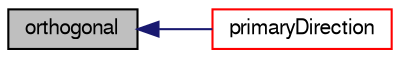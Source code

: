 digraph "orthogonal"
{
  bgcolor="transparent";
  edge [fontname="FreeSans",fontsize="10",labelfontname="FreeSans",labelfontsize="10"];
  node [fontname="FreeSans",fontsize="10",shape=record];
  rankdir="LR";
  Node219 [label="orthogonal",height=0.2,width=0.4,color="black", fillcolor="grey75", style="filled", fontcolor="black"];
  Node219 -> Node220 [dir="back",color="midnightblue",fontsize="10",style="solid",fontname="FreeSans"];
  Node220 [label="primaryDirection",height=0.2,width=0.4,color="red",URL="$a28426.html#a71d6039e4941440fc989488afee7c18f",tooltip="Return the primary direction of the vector v. "];
}
